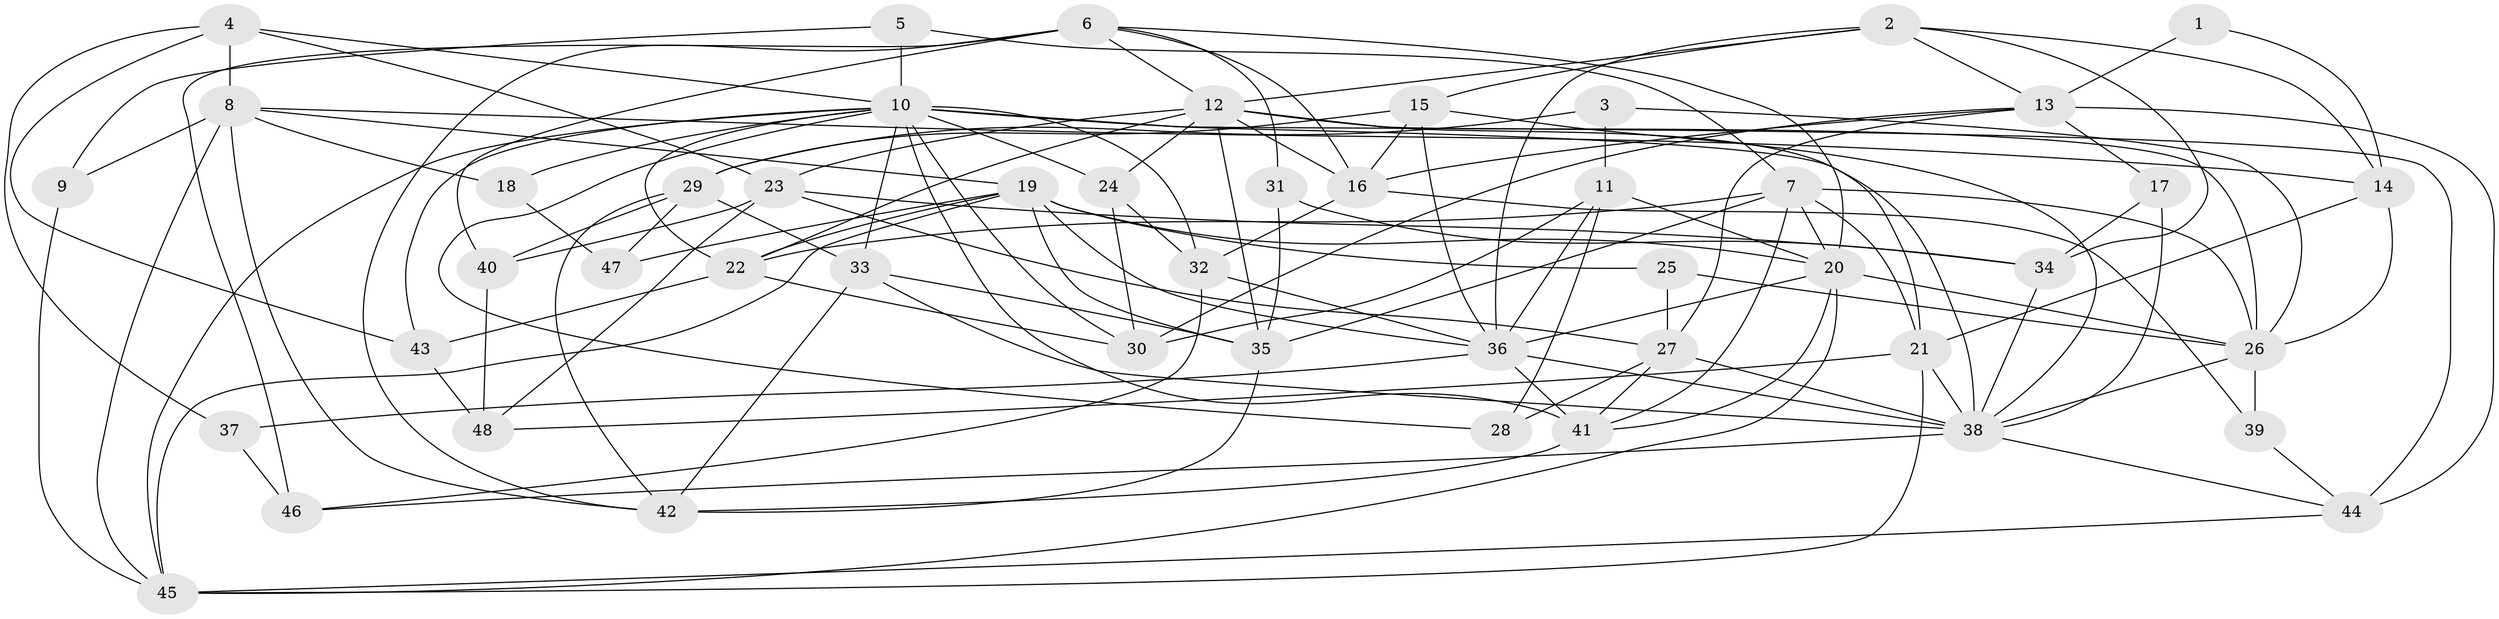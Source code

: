 // original degree distribution, {4: 0.17582417582417584, 5: 0.14285714285714285, 2: 0.14285714285714285, 3: 0.3516483516483517, 6: 0.12087912087912088, 7: 0.03296703296703297, 10: 0.01098901098901099, 8: 0.02197802197802198}
// Generated by graph-tools (version 1.1) at 2025/02/03/09/25 03:02:04]
// undirected, 48 vertices, 131 edges
graph export_dot {
graph [start="1"]
  node [color=gray90,style=filled];
  1;
  2;
  3;
  4;
  5;
  6;
  7;
  8;
  9;
  10;
  11;
  12;
  13;
  14;
  15;
  16;
  17;
  18;
  19;
  20;
  21;
  22;
  23;
  24;
  25;
  26;
  27;
  28;
  29;
  30;
  31;
  32;
  33;
  34;
  35;
  36;
  37;
  38;
  39;
  40;
  41;
  42;
  43;
  44;
  45;
  46;
  47;
  48;
  1 -- 13 [weight=1.0];
  1 -- 14 [weight=1.0];
  2 -- 12 [weight=1.0];
  2 -- 13 [weight=1.0];
  2 -- 14 [weight=1.0];
  2 -- 15 [weight=1.0];
  2 -- 34 [weight=1.0];
  2 -- 36 [weight=1.0];
  3 -- 11 [weight=1.0];
  3 -- 26 [weight=1.0];
  3 -- 29 [weight=1.0];
  4 -- 8 [weight=1.0];
  4 -- 10 [weight=1.0];
  4 -- 23 [weight=1.0];
  4 -- 37 [weight=1.0];
  4 -- 43 [weight=1.0];
  5 -- 7 [weight=1.0];
  5 -- 9 [weight=1.0];
  5 -- 10 [weight=1.0];
  6 -- 12 [weight=1.0];
  6 -- 16 [weight=1.0];
  6 -- 20 [weight=1.0];
  6 -- 31 [weight=1.0];
  6 -- 40 [weight=1.0];
  6 -- 42 [weight=1.0];
  6 -- 46 [weight=2.0];
  7 -- 20 [weight=1.0];
  7 -- 21 [weight=1.0];
  7 -- 22 [weight=1.0];
  7 -- 26 [weight=1.0];
  7 -- 35 [weight=1.0];
  7 -- 41 [weight=1.0];
  8 -- 9 [weight=2.0];
  8 -- 14 [weight=1.0];
  8 -- 18 [weight=1.0];
  8 -- 19 [weight=1.0];
  8 -- 42 [weight=1.0];
  8 -- 45 [weight=1.0];
  9 -- 45 [weight=1.0];
  10 -- 18 [weight=1.0];
  10 -- 22 [weight=1.0];
  10 -- 24 [weight=1.0];
  10 -- 28 [weight=1.0];
  10 -- 30 [weight=1.0];
  10 -- 32 [weight=1.0];
  10 -- 33 [weight=1.0];
  10 -- 38 [weight=1.0];
  10 -- 41 [weight=1.0];
  10 -- 43 [weight=1.0];
  10 -- 44 [weight=2.0];
  10 -- 45 [weight=1.0];
  11 -- 20 [weight=2.0];
  11 -- 28 [weight=1.0];
  11 -- 30 [weight=1.0];
  11 -- 36 [weight=1.0];
  12 -- 16 [weight=1.0];
  12 -- 21 [weight=1.0];
  12 -- 22 [weight=1.0];
  12 -- 23 [weight=1.0];
  12 -- 24 [weight=1.0];
  12 -- 26 [weight=1.0];
  12 -- 35 [weight=1.0];
  13 -- 16 [weight=1.0];
  13 -- 17 [weight=1.0];
  13 -- 27 [weight=2.0];
  13 -- 30 [weight=1.0];
  13 -- 44 [weight=1.0];
  14 -- 21 [weight=1.0];
  14 -- 26 [weight=1.0];
  15 -- 16 [weight=1.0];
  15 -- 29 [weight=1.0];
  15 -- 36 [weight=1.0];
  15 -- 38 [weight=1.0];
  16 -- 32 [weight=1.0];
  16 -- 39 [weight=1.0];
  17 -- 34 [weight=1.0];
  17 -- 38 [weight=1.0];
  18 -- 47 [weight=1.0];
  19 -- 20 [weight=1.0];
  19 -- 22 [weight=1.0];
  19 -- 25 [weight=1.0];
  19 -- 35 [weight=1.0];
  19 -- 36 [weight=1.0];
  19 -- 45 [weight=1.0];
  19 -- 47 [weight=1.0];
  20 -- 26 [weight=1.0];
  20 -- 36 [weight=1.0];
  20 -- 41 [weight=1.0];
  20 -- 45 [weight=1.0];
  21 -- 38 [weight=1.0];
  21 -- 45 [weight=1.0];
  21 -- 48 [weight=1.0];
  22 -- 30 [weight=1.0];
  22 -- 43 [weight=1.0];
  23 -- 27 [weight=1.0];
  23 -- 34 [weight=1.0];
  23 -- 40 [weight=1.0];
  23 -- 48 [weight=1.0];
  24 -- 30 [weight=1.0];
  24 -- 32 [weight=1.0];
  25 -- 26 [weight=2.0];
  25 -- 27 [weight=1.0];
  26 -- 38 [weight=1.0];
  26 -- 39 [weight=1.0];
  27 -- 28 [weight=1.0];
  27 -- 38 [weight=1.0];
  27 -- 41 [weight=1.0];
  29 -- 33 [weight=1.0];
  29 -- 40 [weight=1.0];
  29 -- 42 [weight=1.0];
  29 -- 47 [weight=1.0];
  31 -- 34 [weight=1.0];
  31 -- 35 [weight=1.0];
  32 -- 36 [weight=1.0];
  32 -- 46 [weight=1.0];
  33 -- 35 [weight=1.0];
  33 -- 38 [weight=2.0];
  33 -- 42 [weight=1.0];
  34 -- 38 [weight=1.0];
  35 -- 42 [weight=1.0];
  36 -- 37 [weight=1.0];
  36 -- 38 [weight=1.0];
  36 -- 41 [weight=2.0];
  37 -- 46 [weight=1.0];
  38 -- 44 [weight=1.0];
  38 -- 46 [weight=1.0];
  39 -- 44 [weight=1.0];
  40 -- 48 [weight=1.0];
  41 -- 42 [weight=1.0];
  43 -- 48 [weight=1.0];
  44 -- 45 [weight=1.0];
}
